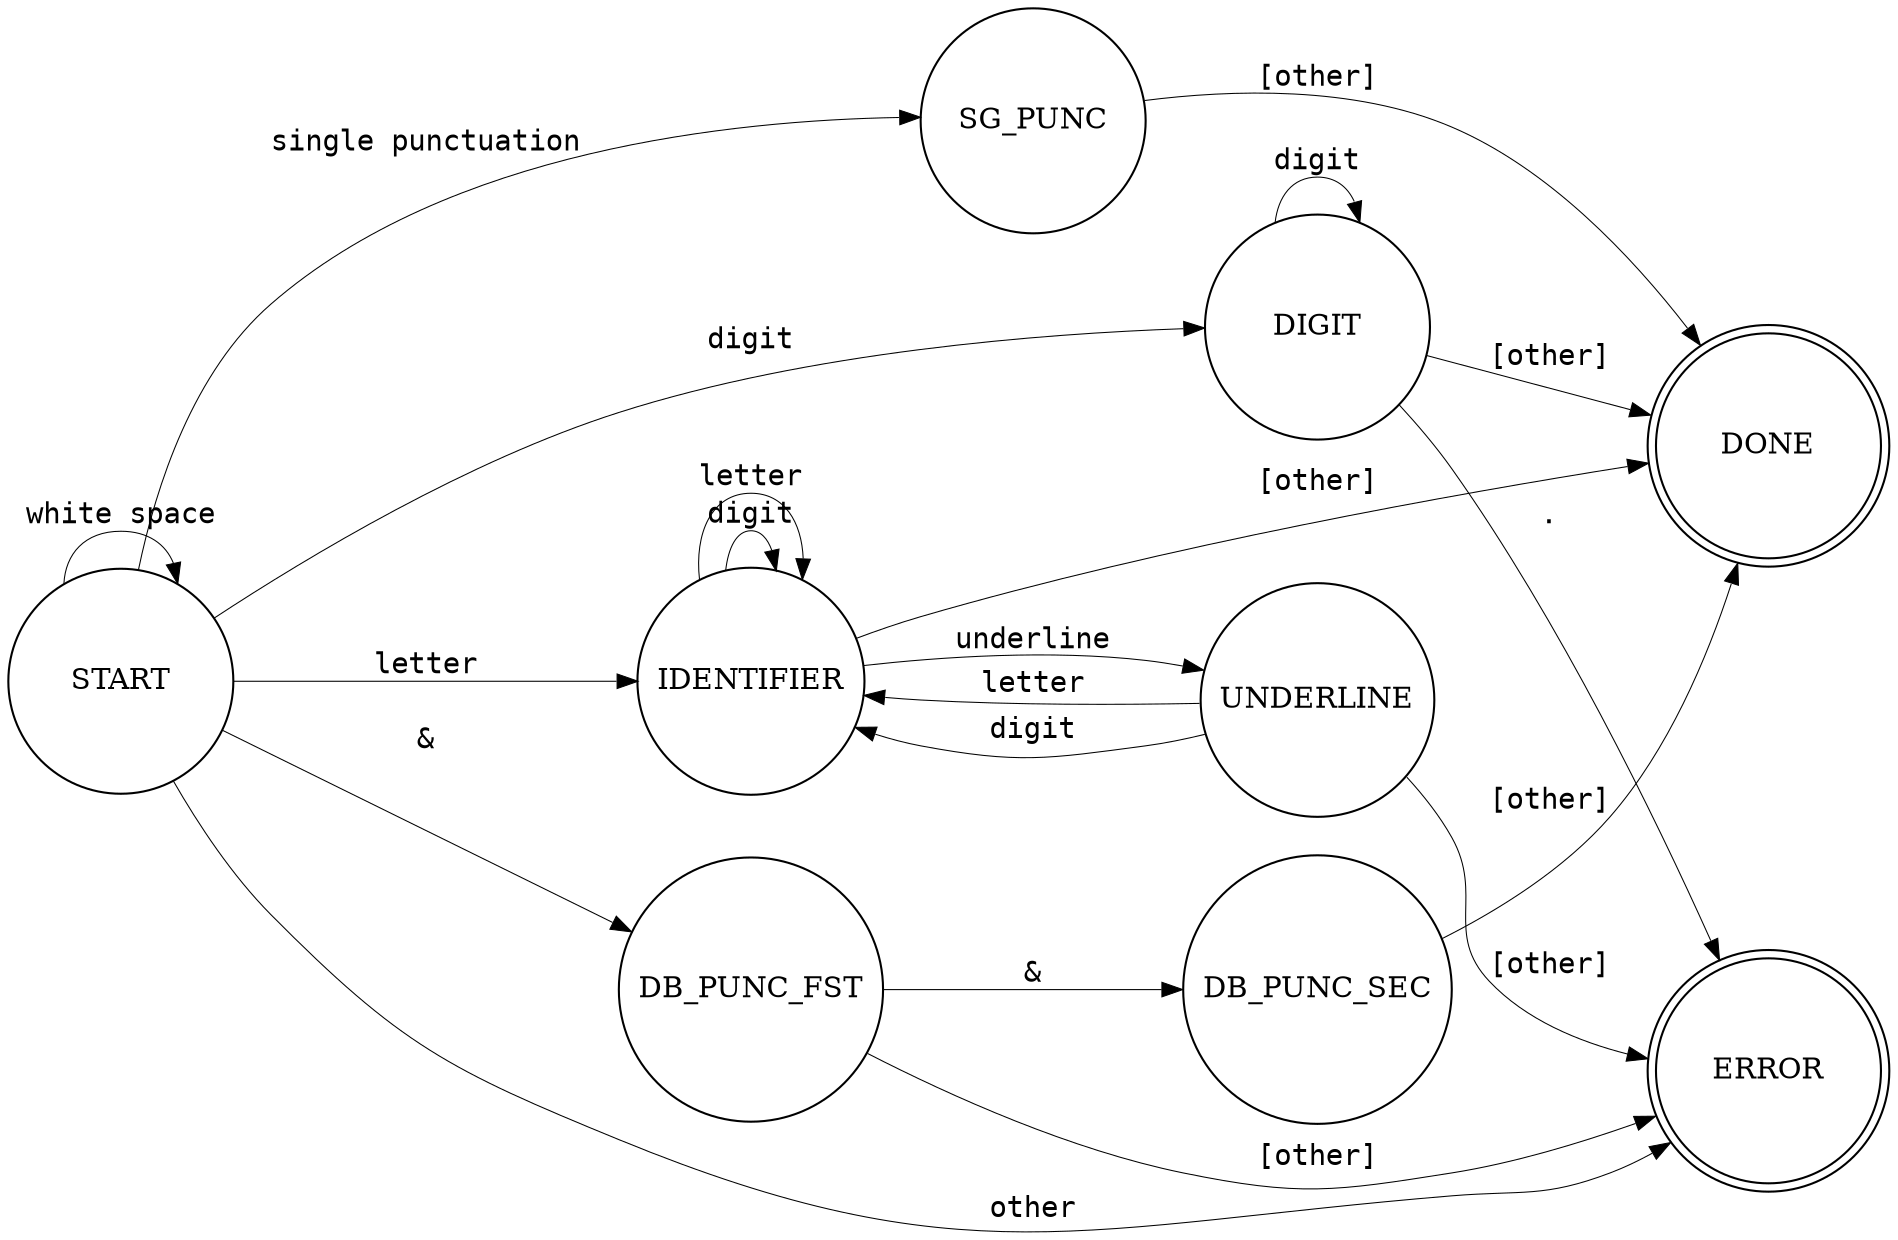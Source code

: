digraph {
    rankdir = LR;
    node [shape="circle", width="1.5", height="1.5"]
    edge [fontname="Inconsolata, Consolas", penwidth=0.5]

    subgraph terminators_cluster {
        node [shape="doublecircle"]

        DONE, ERROR
    }

    START,
    DIGIT,
    IDENTIFIER, UNDERLINE,
    SG_PUNC,
    DB_PUNC_FST, DB_PUNC_SEC

    {
        START -> START [label="white space"];
        START -> ERROR [label="other"];

        // digit
        START -> DIGIT [label="digit"];
        DIGIT -> DIGIT [label="digit"];
        DIGIT -> DONE  [label="[other]"];
        DIGIT -> ERROR [label="."];

        // identifier
        START -> IDENTIFIER         [label="letter"];
        IDENTIFIER -> IDENTIFIER    [label="digit"];
        IDENTIFIER -> IDENTIFIER    [label="letter"];
        IDENTIFIER -> UNDERLINE     [label="underline"];
        UNDERLINE -> IDENTIFIER     [label="letter"];
        UNDERLINE -> IDENTIFIER     [label="digit"];
        IDENTIFIER -> DONE          [label="[other]"];
        UNDERLINE -> ERROR          [label="[other]"];

        // single punctuations
        START -> SG_PUNC            [label="single punctuation"];
        SG_PUNC -> DONE             [label="[other]"];

        // double punctuations
        START -> DB_PUNC_FST        [label="&"];
        DB_PUNC_FST -> DB_PUNC_SEC  [label="&"];
        DB_PUNC_SEC -> DONE         [label="[other]"];
        DB_PUNC_FST -> ERROR        [label="[other]"];
    }
}

